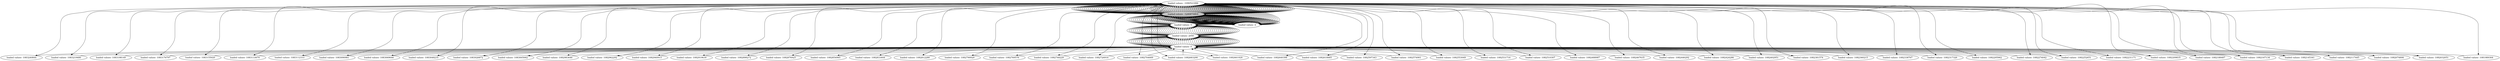 digraph {
	"loaded values- -1090521896"
	"loaded values- 1083240844"
	"loaded values- 1083240844" -> "loaded values- -1090521896" [dir=back]
	"loaded values- 0"
	"loaded values- 0" -> "loaded values- 1083240844" [dir=back]
	"loaded values- 2050"
	"loaded values- 2050" -> "loaded values- 0" [dir=back]
	"loaded values- 5"
	"loaded values- 5" -> "loaded values- 2050" [dir=back]
	"loaded values- -1246676664"
	"loaded values- -1246676664" -> "loaded values- 5" [dir=back]
	"loaded values- -1090521896"
	"loaded values- -1090521896" -> "loaded values- -1246676664" [dir=back]
	"loaded values- 4"
	"loaded values- 4" -> "loaded values- -1090521896" [dir=back]
	"loaded values- -1246676664"
	"loaded values- -1246676664" -> "loaded values- 4" [dir=back]
	"loaded values- -1090521896"
	"loaded values- -1090521896" -> "loaded values- -1246676664" [dir=back]
	"loaded values- 1083219480"
	"loaded values- 1083219480" -> "loaded values- -1090521896" [dir=back]
	"loaded values- 0"
	"loaded values- 0" -> "loaded values- 1083219480" [dir=back]
	"loaded values- 2050"
	"loaded values- 2050" -> "loaded values- 0" [dir=back]
	"loaded values- 5"
	"loaded values- 5" -> "loaded values- 2050" [dir=back]
	"loaded values- -1246676664"
	"loaded values- -1246676664" -> "loaded values- 5" [dir=back]
	"loaded values- -1090521896"
	"loaded values- -1090521896" -> "loaded values- -1246676664" [dir=back]
	"loaded values- 4"
	"loaded values- 4" -> "loaded values- -1090521896" [dir=back]
	"loaded values- -1246676664"
	"loaded values- -1246676664" -> "loaded values- 4" [dir=back]
	"loaded values- -1090521896"
	"loaded values- -1090521896" -> "loaded values- -1246676664" [dir=back]
	"loaded values- 1083198149"
	"loaded values- 1083198149" -> "loaded values- -1090521896" [dir=back]
	"loaded values- 0"
	"loaded values- 0" -> "loaded values- 1083198149" [dir=back]
	"loaded values- 2050"
	"loaded values- 2050" -> "loaded values- 0" [dir=back]
	"loaded values- 5"
	"loaded values- 5" -> "loaded values- 2050" [dir=back]
	"loaded values- -1246676664"
	"loaded values- -1246676664" -> "loaded values- 5" [dir=back]
	"loaded values- -1090521896"
	"loaded values- -1090521896" -> "loaded values- -1246676664" [dir=back]
	"loaded values- 4"
	"loaded values- 4" -> "loaded values- -1090521896" [dir=back]
	"loaded values- -1246676664"
	"loaded values- -1246676664" -> "loaded values- 4" [dir=back]
	"loaded values- -1090521896"
	"loaded values- -1090521896" -> "loaded values- -1246676664" [dir=back]
	"loaded values- 1083176797"
	"loaded values- 1083176797" -> "loaded values- -1090521896" [dir=back]
	"loaded values- 0"
	"loaded values- 0" -> "loaded values- 1083176797" [dir=back]
	"loaded values- 2050"
	"loaded values- 2050" -> "loaded values- 0" [dir=back]
	"loaded values- 5"
	"loaded values- 5" -> "loaded values- 2050" [dir=back]
	"loaded values- -1246676664"
	"loaded values- -1246676664" -> "loaded values- 5" [dir=back]
	"loaded values- -1090521896"
	"loaded values- -1090521896" -> "loaded values- -1246676664" [dir=back]
	"loaded values- 4"
	"loaded values- 4" -> "loaded values- -1090521896" [dir=back]
	"loaded values- -1246676664"
	"loaded values- -1246676664" -> "loaded values- 4" [dir=back]
	"loaded values- -1090521896"
	"loaded values- -1090521896" -> "loaded values- -1246676664" [dir=back]
	"loaded values- 1083155020"
	"loaded values- 1083155020" -> "loaded values- -1090521896" [dir=back]
	"loaded values- 0"
	"loaded values- 0" -> "loaded values- 1083155020" [dir=back]
	"loaded values- 2050"
	"loaded values- 2050" -> "loaded values- 0" [dir=back]
	"loaded values- 5"
	"loaded values- 5" -> "loaded values- 2050" [dir=back]
	"loaded values- -1246676664"
	"loaded values- -1246676664" -> "loaded values- 5" [dir=back]
	"loaded values- -1090521896"
	"loaded values- -1090521896" -> "loaded values- -1246676664" [dir=back]
	"loaded values- 4"
	"loaded values- 4" -> "loaded values- -1090521896" [dir=back]
	"loaded values- -1246676664"
	"loaded values- -1246676664" -> "loaded values- 4" [dir=back]
	"loaded values- -1090521896"
	"loaded values- -1090521896" -> "loaded values- -1246676664" [dir=back]
	"loaded values- 1083133670"
	"loaded values- 1083133670" -> "loaded values- -1090521896" [dir=back]
	"loaded values- 0"
	"loaded values- 0" -> "loaded values- 1083133670" [dir=back]
	"loaded values- 2050"
	"loaded values- 2050" -> "loaded values- 0" [dir=back]
	"loaded values- 5"
	"loaded values- 5" -> "loaded values- 2050" [dir=back]
	"loaded values- -1246676664"
	"loaded values- -1246676664" -> "loaded values- 5" [dir=back]
	"loaded values- -1090521896"
	"loaded values- -1090521896" -> "loaded values- -1246676664" [dir=back]
	"loaded values- 4"
	"loaded values- 4" -> "loaded values- -1090521896" [dir=back]
	"loaded values- -1246676664"
	"loaded values- -1246676664" -> "loaded values- 4" [dir=back]
	"loaded values- -1090521896"
	"loaded values- -1090521896" -> "loaded values- -1246676664" [dir=back]
	"loaded values- 1083112333"
	"loaded values- 1083112333" -> "loaded values- -1090521896" [dir=back]
	"loaded values- 0"
	"loaded values- 0" -> "loaded values- 1083112333" [dir=back]
	"loaded values- 2050"
	"loaded values- 2050" -> "loaded values- 0" [dir=back]
	"loaded values- 5"
	"loaded values- 5" -> "loaded values- 2050" [dir=back]
	"loaded values- -1246676664"
	"loaded values- -1246676664" -> "loaded values- 5" [dir=back]
	"loaded values- -1090521896"
	"loaded values- -1090521896" -> "loaded values- -1246676664" [dir=back]
	"loaded values- 4"
	"loaded values- 4" -> "loaded values- -1090521896" [dir=back]
	"loaded values- -1246676664"
	"loaded values- -1246676664" -> "loaded values- 4" [dir=back]
	"loaded values- -1090521896"
	"loaded values- -1090521896" -> "loaded values- -1246676664" [dir=back]
	"loaded values- 1083090981"
	"loaded values- 1083090981" -> "loaded values- -1090521896" [dir=back]
	"loaded values- 0"
	"loaded values- 0" -> "loaded values- 1083090981" [dir=back]
	"loaded values- 2050"
	"loaded values- 2050" -> "loaded values- 0" [dir=back]
	"loaded values- 5"
	"loaded values- 5" -> "loaded values- 2050" [dir=back]
	"loaded values- -1246676664"
	"loaded values- -1246676664" -> "loaded values- 5" [dir=back]
	"loaded values- -1090521896"
	"loaded values- -1090521896" -> "loaded values- -1246676664" [dir=back]
	"loaded values- 4"
	"loaded values- 4" -> "loaded values- -1090521896" [dir=back]
	"loaded values- -1246676664"
	"loaded values- -1246676664" -> "loaded values- 4" [dir=back]
	"loaded values- -1090521896"
	"loaded values- -1090521896" -> "loaded values- -1246676664" [dir=back]
	"loaded values- 1083069646"
	"loaded values- 1083069646" -> "loaded values- -1090521896" [dir=back]
	"loaded values- 0"
	"loaded values- 0" -> "loaded values- 1083069646" [dir=back]
	"loaded values- 2050"
	"loaded values- 2050" -> "loaded values- 0" [dir=back]
	"loaded values- 5"
	"loaded values- 5" -> "loaded values- 2050" [dir=back]
	"loaded values- -1246676664"
	"loaded values- -1246676664" -> "loaded values- 5" [dir=back]
	"loaded values- -1090521896"
	"loaded values- -1090521896" -> "loaded values- -1246676664" [dir=back]
	"loaded values- 4"
	"loaded values- 4" -> "loaded values- -1090521896" [dir=back]
	"loaded values- -1246676664"
	"loaded values- -1246676664" -> "loaded values- 4" [dir=back]
	"loaded values- -1090521896"
	"loaded values- -1090521896" -> "loaded values- -1246676664" [dir=back]
	"loaded values- 1083048235"
	"loaded values- 1083048235" -> "loaded values- -1090521896" [dir=back]
	"loaded values- 0"
	"loaded values- 0" -> "loaded values- 1083048235" [dir=back]
	"loaded values- 2050"
	"loaded values- 2050" -> "loaded values- 0" [dir=back]
	"loaded values- 5"
	"loaded values- 5" -> "loaded values- 2050" [dir=back]
	"loaded values- -1246676664"
	"loaded values- -1246676664" -> "loaded values- 5" [dir=back]
	"loaded values- -1090521896"
	"loaded values- -1090521896" -> "loaded values- -1246676664" [dir=back]
	"loaded values- 4"
	"loaded values- 4" -> "loaded values- -1090521896" [dir=back]
	"loaded values- -1246676664"
	"loaded values- -1246676664" -> "loaded values- 4" [dir=back]
	"loaded values- -1090521896"
	"loaded values- -1090521896" -> "loaded values- -1246676664" [dir=back]
	"loaded values- 1083026872"
	"loaded values- 1083026872" -> "loaded values- -1090521896" [dir=back]
	"loaded values- 0"
	"loaded values- 0" -> "loaded values- 1083026872" [dir=back]
	"loaded values- 2050"
	"loaded values- 2050" -> "loaded values- 0" [dir=back]
	"loaded values- 5"
	"loaded values- 5" -> "loaded values- 2050" [dir=back]
	"loaded values- -1246676664"
	"loaded values- -1246676664" -> "loaded values- 5" [dir=back]
	"loaded values- -1090521896"
	"loaded values- -1090521896" -> "loaded values- -1246676664" [dir=back]
	"loaded values- 4"
	"loaded values- 4" -> "loaded values- -1090521896" [dir=back]
	"loaded values- -1246676664"
	"loaded values- -1246676664" -> "loaded values- 4" [dir=back]
	"loaded values- -1090521896"
	"loaded values- -1090521896" -> "loaded values- -1246676664" [dir=back]
	"loaded values- 1083005062"
	"loaded values- 1083005062" -> "loaded values- -1090521896" [dir=back]
	"loaded values- 0"
	"loaded values- 0" -> "loaded values- 1083005062" [dir=back]
	"loaded values- 2050"
	"loaded values- 2050" -> "loaded values- 0" [dir=back]
	"loaded values- 5"
	"loaded values- 5" -> "loaded values- 2050" [dir=back]
	"loaded values- -1246676664"
	"loaded values- -1246676664" -> "loaded values- 5" [dir=back]
	"loaded values- -1090521896"
	"loaded values- -1090521896" -> "loaded values- -1246676664" [dir=back]
	"loaded values- 4"
	"loaded values- 4" -> "loaded values- -1090521896" [dir=back]
	"loaded values- -1246676664"
	"loaded values- -1246676664" -> "loaded values- 4" [dir=back]
	"loaded values- -1090521896"
	"loaded values- -1090521896" -> "loaded values- -1246676664" [dir=back]
	"loaded values- 1082983646"
	"loaded values- 1082983646" -> "loaded values- -1090521896" [dir=back]
	"loaded values- 0"
	"loaded values- 0" -> "loaded values- 1082983646" [dir=back]
	"loaded values- 2050"
	"loaded values- 2050" -> "loaded values- 0" [dir=back]
	"loaded values- 5"
	"loaded values- 5" -> "loaded values- 2050" [dir=back]
	"loaded values- -1246676664"
	"loaded values- -1246676664" -> "loaded values- 5" [dir=back]
	"loaded values- -1090521896"
	"loaded values- -1090521896" -> "loaded values- -1246676664" [dir=back]
	"loaded values- 4"
	"loaded values- 4" -> "loaded values- -1090521896" [dir=back]
	"loaded values- -1246676664"
	"loaded values- -1246676664" -> "loaded values- 4" [dir=back]
	"loaded values- -1090521896"
	"loaded values- -1090521896" -> "loaded values- -1246676664" [dir=back]
	"loaded values- 1082962292"
	"loaded values- 1082962292" -> "loaded values- -1090521896" [dir=back]
	"loaded values- 0"
	"loaded values- 0" -> "loaded values- 1082962292" [dir=back]
	"loaded values- 2050"
	"loaded values- 2050" -> "loaded values- 0" [dir=back]
	"loaded values- 5"
	"loaded values- 5" -> "loaded values- 2050" [dir=back]
	"loaded values- -1246676664"
	"loaded values- -1246676664" -> "loaded values- 5" [dir=back]
	"loaded values- -1090521896"
	"loaded values- -1090521896" -> "loaded values- -1246676664" [dir=back]
	"loaded values- 4"
	"loaded values- 4" -> "loaded values- -1090521896" [dir=back]
	"loaded values- -1246676664"
	"loaded values- -1246676664" -> "loaded values- 4" [dir=back]
	"loaded values- -1090521896"
	"loaded values- -1090521896" -> "loaded values- -1246676664" [dir=back]
	"loaded values- 1082940915"
	"loaded values- 1082940915" -> "loaded values- -1090521896" [dir=back]
	"loaded values- 0"
	"loaded values- 0" -> "loaded values- 1082940915" [dir=back]
	"loaded values- 2050"
	"loaded values- 2050" -> "loaded values- 0" [dir=back]
	"loaded values- 5"
	"loaded values- 5" -> "loaded values- 2050" [dir=back]
	"loaded values- -1246676664"
	"loaded values- -1246676664" -> "loaded values- 5" [dir=back]
	"loaded values- -1090521896"
	"loaded values- -1090521896" -> "loaded values- -1246676664" [dir=back]
	"loaded values- 4"
	"loaded values- 4" -> "loaded values- -1090521896" [dir=back]
	"loaded values- -1246676664"
	"loaded values- -1246676664" -> "loaded values- 4" [dir=back]
	"loaded values- -1090521896"
	"loaded values- -1090521896" -> "loaded values- -1246676664" [dir=back]
	"loaded values- 1082919639"
	"loaded values- 1082919639" -> "loaded values- -1090521896" [dir=back]
	"loaded values- 0"
	"loaded values- 0" -> "loaded values- 1082919639" [dir=back]
	"loaded values- 2050"
	"loaded values- 2050" -> "loaded values- 0" [dir=back]
	"loaded values- 5"
	"loaded values- 5" -> "loaded values- 2050" [dir=back]
	"loaded values- -1246676664"
	"loaded values- -1246676664" -> "loaded values- 5" [dir=back]
	"loaded values- -1090521896"
	"loaded values- -1090521896" -> "loaded values- -1246676664" [dir=back]
	"loaded values- 4"
	"loaded values- 4" -> "loaded values- -1090521896" [dir=back]
	"loaded values- -1246676664"
	"loaded values- -1246676664" -> "loaded values- 4" [dir=back]
	"loaded values- -1090521896"
	"loaded values- -1090521896" -> "loaded values- -1246676664" [dir=back]
	"loaded values- 1082898272"
	"loaded values- 1082898272" -> "loaded values- -1090521896" [dir=back]
	"loaded values- 0"
	"loaded values- 0" -> "loaded values- 1082898272" [dir=back]
	"loaded values- 2050"
	"loaded values- 2050" -> "loaded values- 0" [dir=back]
	"loaded values- 5"
	"loaded values- 5" -> "loaded values- 2050" [dir=back]
	"loaded values- -1246676664"
	"loaded values- -1246676664" -> "loaded values- 5" [dir=back]
	"loaded values- -1090521896"
	"loaded values- -1090521896" -> "loaded values- -1246676664" [dir=back]
	"loaded values- 4"
	"loaded values- 4" -> "loaded values- -1090521896" [dir=back]
	"loaded values- -1246676664"
	"loaded values- -1246676664" -> "loaded values- 4" [dir=back]
	"loaded values- -1090521896"
	"loaded values- -1090521896" -> "loaded values- -1246676664" [dir=back]
	"loaded values- 1082876925"
	"loaded values- 1082876925" -> "loaded values- -1090521896" [dir=back]
	"loaded values- 0"
	"loaded values- 0" -> "loaded values- 1082876925" [dir=back]
	"loaded values- 2050"
	"loaded values- 2050" -> "loaded values- 0" [dir=back]
	"loaded values- 5"
	"loaded values- 5" -> "loaded values- 2050" [dir=back]
	"loaded values- -1246676664"
	"loaded values- -1246676664" -> "loaded values- 5" [dir=back]
	"loaded values- -1090521896"
	"loaded values- -1090521896" -> "loaded values- -1246676664" [dir=back]
	"loaded values- 4"
	"loaded values- 4" -> "loaded values- -1090521896" [dir=back]
	"loaded values- -1246676664"
	"loaded values- -1246676664" -> "loaded values- 4" [dir=back]
	"loaded values- -1090521896"
	"loaded values- -1090521896" -> "loaded values- -1246676664" [dir=back]
	"loaded values- 1082854985"
	"loaded values- 1082854985" -> "loaded values- -1090521896" [dir=back]
	"loaded values- 0"
	"loaded values- 0" -> "loaded values- 1082854985" [dir=back]
	"loaded values- 2050"
	"loaded values- 2050" -> "loaded values- 0" [dir=back]
	"loaded values- 5"
	"loaded values- 5" -> "loaded values- 2050" [dir=back]
	"loaded values- -1246676664"
	"loaded values- -1246676664" -> "loaded values- 5" [dir=back]
	"loaded values- -1090521896"
	"loaded values- -1090521896" -> "loaded values- -1246676664" [dir=back]
	"loaded values- 4"
	"loaded values- 4" -> "loaded values- -1090521896" [dir=back]
	"loaded values- -1246676664"
	"loaded values- -1246676664" -> "loaded values- 4" [dir=back]
	"loaded values- -1090521896"
	"loaded values- -1090521896" -> "loaded values- -1246676664" [dir=back]
	"loaded values- 1082833644"
	"loaded values- 1082833644" -> "loaded values- -1090521896" [dir=back]
	"loaded values- 0"
	"loaded values- 0" -> "loaded values- 1082833644" [dir=back]
	"loaded values- 2050"
	"loaded values- 2050" -> "loaded values- 0" [dir=back]
	"loaded values- 5"
	"loaded values- 5" -> "loaded values- 2050" [dir=back]
	"loaded values- -1246676664"
	"loaded values- -1246676664" -> "loaded values- 5" [dir=back]
	"loaded values- -1090521896"
	"loaded values- -1090521896" -> "loaded values- -1246676664" [dir=back]
	"loaded values- 4"
	"loaded values- 4" -> "loaded values- -1090521896" [dir=back]
	"loaded values- -1246676664"
	"loaded values- -1246676664" -> "loaded values- 4" [dir=back]
	"loaded values- -1090521896"
	"loaded values- -1090521896" -> "loaded values- -1246676664" [dir=back]
	"loaded values- 1082812280"
	"loaded values- 1082812280" -> "loaded values- -1090521896" [dir=back]
	"loaded values- 0"
	"loaded values- 0" -> "loaded values- 1082812280" [dir=back]
	"loaded values- 2050"
	"loaded values- 2050" -> "loaded values- 0" [dir=back]
	"loaded values- 5"
	"loaded values- 5" -> "loaded values- 2050" [dir=back]
	"loaded values- -1246676664"
	"loaded values- -1246676664" -> "loaded values- 5" [dir=back]
	"loaded values- -1090521896"
	"loaded values- -1090521896" -> "loaded values- -1246676664" [dir=back]
	"loaded values- 4"
	"loaded values- 4" -> "loaded values- -1090521896" [dir=back]
	"loaded values- -1246676664"
	"loaded values- -1246676664" -> "loaded values- 4" [dir=back]
	"loaded values- -1090521896"
	"loaded values- -1090521896" -> "loaded values- -1246676664" [dir=back]
	"loaded values- 1082790929"
	"loaded values- 1082790929" -> "loaded values- -1090521896" [dir=back]
	"loaded values- 0"
	"loaded values- 0" -> "loaded values- 1082790929" [dir=back]
	"loaded values- 2050"
	"loaded values- 2050" -> "loaded values- 0" [dir=back]
	"loaded values- 5"
	"loaded values- 5" -> "loaded values- 2050" [dir=back]
	"loaded values- -1246676664"
	"loaded values- -1246676664" -> "loaded values- 5" [dir=back]
	"loaded values- -1090521896"
	"loaded values- -1090521896" -> "loaded values- -1246676664" [dir=back]
	"loaded values- 4"
	"loaded values- 4" -> "loaded values- -1090521896" [dir=back]
	"loaded values- -1246676664"
	"loaded values- -1246676664" -> "loaded values- 4" [dir=back]
	"loaded values- -1090521896"
	"loaded values- -1090521896" -> "loaded values- -1246676664" [dir=back]
	"loaded values- 1082769576"
	"loaded values- 1082769576" -> "loaded values- -1090521896" [dir=back]
	"loaded values- 0"
	"loaded values- 0" -> "loaded values- 1082769576" [dir=back]
	"loaded values- 2050"
	"loaded values- 2050" -> "loaded values- 0" [dir=back]
	"loaded values- 5"
	"loaded values- 5" -> "loaded values- 2050" [dir=back]
	"loaded values- -1246676664"
	"loaded values- -1246676664" -> "loaded values- 5" [dir=back]
	"loaded values- -1090521896"
	"loaded values- -1090521896" -> "loaded values- -1246676664" [dir=back]
	"loaded values- 4"
	"loaded values- 4" -> "loaded values- -1090521896" [dir=back]
	"loaded values- -1246676664"
	"loaded values- -1246676664" -> "loaded values- 4" [dir=back]
	"loaded values- -1090521896"
	"loaded values- -1090521896" -> "loaded values- -1246676664" [dir=back]
	"loaded values- 1082748229"
	"loaded values- 1082748229" -> "loaded values- -1090521896" [dir=back]
	"loaded values- 0"
	"loaded values- 0" -> "loaded values- 1082748229" [dir=back]
	"loaded values- 2050"
	"loaded values- 2050" -> "loaded values- 0" [dir=back]
	"loaded values- 5"
	"loaded values- 5" -> "loaded values- 2050" [dir=back]
	"loaded values- -1246676664"
	"loaded values- -1246676664" -> "loaded values- 5" [dir=back]
	"loaded values- -1090521896"
	"loaded values- -1090521896" -> "loaded values- -1246676664" [dir=back]
	"loaded values- 4"
	"loaded values- 4" -> "loaded values- -1090521896" [dir=back]
	"loaded values- -1246676664"
	"loaded values- -1246676664" -> "loaded values- 4" [dir=back]
	"loaded values- -1090521896"
	"loaded values- -1090521896" -> "loaded values- -1246676664" [dir=back]
	"loaded values- 1082726916"
	"loaded values- 1082726916" -> "loaded values- -1090521896" [dir=back]
	"loaded values- 0"
	"loaded values- 0" -> "loaded values- 1082726916" [dir=back]
	"loaded values- 2050"
	"loaded values- 2050" -> "loaded values- 0" [dir=back]
	"loaded values- 5"
	"loaded values- 5" -> "loaded values- 2050" [dir=back]
	"loaded values- -1246676664"
	"loaded values- -1246676664" -> "loaded values- 5" [dir=back]
	"loaded values- -1090521896"
	"loaded values- -1090521896" -> "loaded values- -1246676664" [dir=back]
	"loaded values- 4"
	"loaded values- 4" -> "loaded values- -1090521896" [dir=back]
	"loaded values- -1246676664"
	"loaded values- -1246676664" -> "loaded values- 4" [dir=back]
	"loaded values- -1090521896"
	"loaded values- -1090521896" -> "loaded values- -1246676664" [dir=back]
	"loaded values- 1082704669"
	"loaded values- 1082704669" -> "loaded values- -1090521896" [dir=back]
	"loaded values- 0"
	"loaded values- 0" -> "loaded values- 1082704669" [dir=back]
	"loaded values- 2050"
	"loaded values- 2050" -> "loaded values- 0" [dir=back]
	"loaded values- 5"
	"loaded values- 5" -> "loaded values- 2050" [dir=back]
	"loaded values- -1246676664"
	"loaded values- -1246676664" -> "loaded values- 5" [dir=back]
	"loaded values- -1090521896"
	"loaded values- -1090521896" -> "loaded values- -1246676664" [dir=back]
	"loaded values- 4"
	"loaded values- 4" -> "loaded values- -1090521896" [dir=back]
	"loaded values- -1246676664"
	"loaded values- -1246676664" -> "loaded values- 4" [dir=back]
	"loaded values- -1090521896"
	"loaded values- -1090521896" -> "loaded values- -1246676664" [dir=back]
	"loaded values- 1082683290"
	"loaded values- 1082683290" -> "loaded values- -1090521896" [dir=back]
	"loaded values- 0"
	"loaded values- 0" -> "loaded values- 1082683290" [dir=back]
	"loaded values- 2050"
	"loaded values- 2050" -> "loaded values- 0" [dir=back]
	"loaded values- 5"
	"loaded values- 5" -> "loaded values- 2050" [dir=back]
	"loaded values- -1246676664"
	"loaded values- -1246676664" -> "loaded values- 5" [dir=back]
	"loaded values- -1090521896"
	"loaded values- -1090521896" -> "loaded values- -1246676664" [dir=back]
	"loaded values- 4"
	"loaded values- 4" -> "loaded values- -1090521896" [dir=back]
	"loaded values- -1246676664"
	"loaded values- -1246676664" -> "loaded values- 4" [dir=back]
	"loaded values- -1090521896"
	"loaded values- -1090521896" -> "loaded values- -1246676664" [dir=back]
	"loaded values- 1082661928"
	"loaded values- 1082661928" -> "loaded values- -1090521896" [dir=back]
	"loaded values- 0"
	"loaded values- 0" -> "loaded values- 1082661928" [dir=back]
	"loaded values- 2050"
	"loaded values- 2050" -> "loaded values- 0" [dir=back]
	"loaded values- 5"
	"loaded values- 5" -> "loaded values- 2050" [dir=back]
	"loaded values- -1246676664"
	"loaded values- -1246676664" -> "loaded values- 5" [dir=back]
	"loaded values- -1090521896"
	"loaded values- -1090521896" -> "loaded values- -1246676664" [dir=back]
	"loaded values- 4"
	"loaded values- 4" -> "loaded values- -1090521896" [dir=back]
	"loaded values- -1246676664"
	"loaded values- -1246676664" -> "loaded values- 4" [dir=back]
	"loaded values- -1090521896"
	"loaded values- -1090521896" -> "loaded values- -1246676664" [dir=back]
	"loaded values- 1082640398"
	"loaded values- 1082640398" -> "loaded values- -1090521896" [dir=back]
	"loaded values- 0"
	"loaded values- 0" -> "loaded values- 1082640398" [dir=back]
	"loaded values- 2050"
	"loaded values- 2050" -> "loaded values- 0" [dir=back]
	"loaded values- 5"
	"loaded values- 5" -> "loaded values- 2050" [dir=back]
	"loaded values- -1246676664"
	"loaded values- -1246676664" -> "loaded values- 5" [dir=back]
	"loaded values- -1090521896"
	"loaded values- -1090521896" -> "loaded values- -1246676664" [dir=back]
	"loaded values- 4"
	"loaded values- 4" -> "loaded values- -1090521896" [dir=back]
	"loaded values- -1246676664"
	"loaded values- -1246676664" -> "loaded values- 4" [dir=back]
	"loaded values- -1090521896"
	"loaded values- -1090521896" -> "loaded values- -1246676664" [dir=back]
	"loaded values- 1082618885"
	"loaded values- 1082618885" -> "loaded values- -1090521896" [dir=back]
	"loaded values- 0"
	"loaded values- 0" -> "loaded values- 1082618885" [dir=back]
	"loaded values- 2050"
	"loaded values- 2050" -> "loaded values- 0" [dir=back]
	"loaded values- 5"
	"loaded values- 5" -> "loaded values- 2050" [dir=back]
	"loaded values- -1246676664"
	"loaded values- -1246676664" -> "loaded values- 5" [dir=back]
	"loaded values- -1090521896"
	"loaded values- -1090521896" -> "loaded values- -1246676664" [dir=back]
	"loaded values- 4"
	"loaded values- 4" -> "loaded values- -1090521896" [dir=back]
	"loaded values- -1246676664"
	"loaded values- -1246676664" -> "loaded values- 4" [dir=back]
	"loaded values- -1090521896"
	"loaded values- -1090521896" -> "loaded values- -1246676664" [dir=back]
	"loaded values- 1082597343"
	"loaded values- 1082597343" -> "loaded values- -1090521896" [dir=back]
	"loaded values- 0"
	"loaded values- 0" -> "loaded values- 1082597343" [dir=back]
	"loaded values- 2050"
	"loaded values- 2050" -> "loaded values- 0" [dir=back]
	"loaded values- 5"
	"loaded values- 5" -> "loaded values- 2050" [dir=back]
	"loaded values- -1246676664"
	"loaded values- -1246676664" -> "loaded values- 5" [dir=back]
	"loaded values- -1090521896"
	"loaded values- -1090521896" -> "loaded values- -1246676664" [dir=back]
	"loaded values- 4"
	"loaded values- 4" -> "loaded values- -1090521896" [dir=back]
	"loaded values- -1246676664"
	"loaded values- -1246676664" -> "loaded values- 4" [dir=back]
	"loaded values- -1090521896"
	"loaded values- -1090521896" -> "loaded values- -1246676664" [dir=back]
	"loaded values- 1082574901"
	"loaded values- 1082574901" -> "loaded values- -1090521896" [dir=back]
	"loaded values- 0"
	"loaded values- 0" -> "loaded values- 1082574901" [dir=back]
	"loaded values- 2050"
	"loaded values- 2050" -> "loaded values- 0" [dir=back]
	"loaded values- 5"
	"loaded values- 5" -> "loaded values- 2050" [dir=back]
	"loaded values- -1246676664"
	"loaded values- -1246676664" -> "loaded values- 5" [dir=back]
	"loaded values- -1090521896"
	"loaded values- -1090521896" -> "loaded values- -1246676664" [dir=back]
	"loaded values- 4"
	"loaded values- 4" -> "loaded values- -1090521896" [dir=back]
	"loaded values- -1246676664"
	"loaded values- -1246676664" -> "loaded values- 4" [dir=back]
	"loaded values- -1090521896"
	"loaded values- -1090521896" -> "loaded values- -1246676664" [dir=back]
	"loaded values- 1082553049"
	"loaded values- 1082553049" -> "loaded values- -1090521896" [dir=back]
	"loaded values- 0"
	"loaded values- 0" -> "loaded values- 1082553049" [dir=back]
	"loaded values- 2050"
	"loaded values- 2050" -> "loaded values- 0" [dir=back]
	"loaded values- 5"
	"loaded values- 5" -> "loaded values- 2050" [dir=back]
	"loaded values- -1246676664"
	"loaded values- -1246676664" -> "loaded values- 5" [dir=back]
	"loaded values- -1090521896"
	"loaded values- -1090521896" -> "loaded values- -1246676664" [dir=back]
	"loaded values- 4"
	"loaded values- 4" -> "loaded values- -1090521896" [dir=back]
	"loaded values- -1246676664"
	"loaded values- -1246676664" -> "loaded values- 4" [dir=back]
	"loaded values- -1090521896"
	"loaded values- -1090521896" -> "loaded values- -1246676664" [dir=back]
	"loaded values- 1082531716"
	"loaded values- 1082531716" -> "loaded values- -1090521896" [dir=back]
	"loaded values- 0"
	"loaded values- 0" -> "loaded values- 1082531716" [dir=back]
	"loaded values- 2050"
	"loaded values- 2050" -> "loaded values- 0" [dir=back]
	"loaded values- 5"
	"loaded values- 5" -> "loaded values- 2050" [dir=back]
	"loaded values- -1246676664"
	"loaded values- -1246676664" -> "loaded values- 5" [dir=back]
	"loaded values- -1090521896"
	"loaded values- -1090521896" -> "loaded values- -1246676664" [dir=back]
	"loaded values- 4"
	"loaded values- 4" -> "loaded values- -1090521896" [dir=back]
	"loaded values- -1246676664"
	"loaded values- -1246676664" -> "loaded values- 4" [dir=back]
	"loaded values- -1090521896"
	"loaded values- -1090521896" -> "loaded values- -1246676664" [dir=back]
	"loaded values- 1082510307"
	"loaded values- 1082510307" -> "loaded values- -1090521896" [dir=back]
	"loaded values- 0"
	"loaded values- 0" -> "loaded values- 1082510307" [dir=back]
	"loaded values- 2050"
	"loaded values- 2050" -> "loaded values- 0" [dir=back]
	"loaded values- 5"
	"loaded values- 5" -> "loaded values- 2050" [dir=back]
	"loaded values- -1246676664"
	"loaded values- -1246676664" -> "loaded values- 5" [dir=back]
	"loaded values- -1090521896"
	"loaded values- -1090521896" -> "loaded values- -1246676664" [dir=back]
	"loaded values- 4"
	"loaded values- 4" -> "loaded values- -1090521896" [dir=back]
	"loaded values- -1246676664"
	"loaded values- -1246676664" -> "loaded values- 4" [dir=back]
	"loaded values- -1090521896"
	"loaded values- -1090521896" -> "loaded values- -1246676664" [dir=back]
	"loaded values- 1082488987"
	"loaded values- 1082488987" -> "loaded values- -1090521896" [dir=back]
	"loaded values- 0"
	"loaded values- 0" -> "loaded values- 1082488987" [dir=back]
	"loaded values- 2050"
	"loaded values- 2050" -> "loaded values- 0" [dir=back]
	"loaded values- 5"
	"loaded values- 5" -> "loaded values- 2050" [dir=back]
	"loaded values- -1246676664"
	"loaded values- -1246676664" -> "loaded values- 5" [dir=back]
	"loaded values- -1090521896"
	"loaded values- -1090521896" -> "loaded values- -1246676664" [dir=back]
	"loaded values- 4"
	"loaded values- 4" -> "loaded values- -1090521896" [dir=back]
	"loaded values- -1246676664"
	"loaded values- -1246676664" -> "loaded values- 4" [dir=back]
	"loaded values- -1090521896"
	"loaded values- -1090521896" -> "loaded values- -1246676664" [dir=back]
	"loaded values- 1082467635"
	"loaded values- 1082467635" -> "loaded values- -1090521896" [dir=back]
	"loaded values- 0"
	"loaded values- 0" -> "loaded values- 1082467635" [dir=back]
	"loaded values- 2050"
	"loaded values- 2050" -> "loaded values- 0" [dir=back]
	"loaded values- 5"
	"loaded values- 5" -> "loaded values- 2050" [dir=back]
	"loaded values- -1246676664"
	"loaded values- -1246676664" -> "loaded values- 5" [dir=back]
	"loaded values- -1090521896"
	"loaded values- -1090521896" -> "loaded values- -1246676664" [dir=back]
	"loaded values- 4"
	"loaded values- 4" -> "loaded values- -1090521896" [dir=back]
	"loaded values- -1246676664"
	"loaded values- -1246676664" -> "loaded values- 4" [dir=back]
	"loaded values- -1090521896"
	"loaded values- -1090521896" -> "loaded values- -1246676664" [dir=back]
	"loaded values- 1082446292"
	"loaded values- 1082446292" -> "loaded values- -1090521896" [dir=back]
	"loaded values- 0"
	"loaded values- 0" -> "loaded values- 1082446292" [dir=back]
	"loaded values- 2050"
	"loaded values- 2050" -> "loaded values- 0" [dir=back]
	"loaded values- 5"
	"loaded values- 5" -> "loaded values- 2050" [dir=back]
	"loaded values- -1246676664"
	"loaded values- -1246676664" -> "loaded values- 5" [dir=back]
	"loaded values- -1090521896"
	"loaded values- -1090521896" -> "loaded values- -1246676664" [dir=back]
	"loaded values- 4"
	"loaded values- 4" -> "loaded values- -1090521896" [dir=back]
	"loaded values- -1246676664"
	"loaded values- -1246676664" -> "loaded values- 4" [dir=back]
	"loaded values- -1090521896"
	"loaded values- -1090521896" -> "loaded values- -1246676664" [dir=back]
	"loaded values- 1082424286"
	"loaded values- 1082424286" -> "loaded values- -1090521896" [dir=back]
	"loaded values- 0"
	"loaded values- 0" -> "loaded values- 1082424286" [dir=back]
	"loaded values- 2050"
	"loaded values- 2050" -> "loaded values- 0" [dir=back]
	"loaded values- 5"
	"loaded values- 5" -> "loaded values- 2050" [dir=back]
	"loaded values- -1246676664"
	"loaded values- -1246676664" -> "loaded values- 5" [dir=back]
	"loaded values- -1090521896"
	"loaded values- -1090521896" -> "loaded values- -1246676664" [dir=back]
	"loaded values- 4"
	"loaded values- 4" -> "loaded values- -1090521896" [dir=back]
	"loaded values- -1246676664"
	"loaded values- -1246676664" -> "loaded values- 4" [dir=back]
	"loaded values- -1090521896"
	"loaded values- -1090521896" -> "loaded values- -1246676664" [dir=back]
	"loaded values- 1082402951"
	"loaded values- 1082402951" -> "loaded values- -1090521896" [dir=back]
	"loaded values- 0"
	"loaded values- 0" -> "loaded values- 1082402951" [dir=back]
	"loaded values- 2050"
	"loaded values- 2050" -> "loaded values- 0" [dir=back]
	"loaded values- 5"
	"loaded values- 5" -> "loaded values- 2050" [dir=back]
	"loaded values- -1246676664"
	"loaded values- -1246676664" -> "loaded values- 5" [dir=back]
	"loaded values- -1090521896"
	"loaded values- -1090521896" -> "loaded values- -1246676664" [dir=back]
	"loaded values- 4"
	"loaded values- 4" -> "loaded values- -1090521896" [dir=back]
	"loaded values- -1246676664"
	"loaded values- -1246676664" -> "loaded values- 4" [dir=back]
	"loaded values- -1090521896"
	"loaded values- -1090521896" -> "loaded values- -1246676664" [dir=back]
	"loaded values- 1082381574"
	"loaded values- 1082381574" -> "loaded values- -1090521896" [dir=back]
	"loaded values- 0"
	"loaded values- 0" -> "loaded values- 1082381574" [dir=back]
	"loaded values- 2050"
	"loaded values- 2050" -> "loaded values- 0" [dir=back]
	"loaded values- 5"
	"loaded values- 5" -> "loaded values- 2050" [dir=back]
	"loaded values- -1246676664"
	"loaded values- -1246676664" -> "loaded values- 5" [dir=back]
	"loaded values- -1090521896"
	"loaded values- -1090521896" -> "loaded values- -1246676664" [dir=back]
	"loaded values- 4"
	"loaded values- 4" -> "loaded values- -1090521896" [dir=back]
	"loaded values- -1246676664"
	"loaded values- -1246676664" -> "loaded values- 4" [dir=back]
	"loaded values- -1090521896"
	"loaded values- -1090521896" -> "loaded values- -1246676664" [dir=back]
	"loaded values- 1082360215"
	"loaded values- 1082360215" -> "loaded values- -1090521896" [dir=back]
	"loaded values- 0"
	"loaded values- 0" -> "loaded values- 1082360215" [dir=back]
	"loaded values- 2050"
	"loaded values- 2050" -> "loaded values- 0" [dir=back]
	"loaded values- 5"
	"loaded values- 5" -> "loaded values- 2050" [dir=back]
	"loaded values- -1246676664"
	"loaded values- -1246676664" -> "loaded values- 5" [dir=back]
	"loaded values- -1090521896"
	"loaded values- -1090521896" -> "loaded values- -1246676664" [dir=back]
	"loaded values- 4"
	"loaded values- 4" -> "loaded values- -1090521896" [dir=back]
	"loaded values- -1246676664"
	"loaded values- -1246676664" -> "loaded values- 4" [dir=back]
	"loaded values- -1090521896"
	"loaded values- -1090521896" -> "loaded values- -1246676664" [dir=back]
	"loaded values- 1082338767"
	"loaded values- 1082338767" -> "loaded values- -1090521896" [dir=back]
	"loaded values- 0"
	"loaded values- 0" -> "loaded values- 1082338767" [dir=back]
	"loaded values- 2050"
	"loaded values- 2050" -> "loaded values- 0" [dir=back]
	"loaded values- 5"
	"loaded values- 5" -> "loaded values- 2050" [dir=back]
	"loaded values- -1246676664"
	"loaded values- -1246676664" -> "loaded values- 5" [dir=back]
	"loaded values- -1090521896"
	"loaded values- -1090521896" -> "loaded values- -1246676664" [dir=back]
	"loaded values- 4"
	"loaded values- 4" -> "loaded values- -1090521896" [dir=back]
	"loaded values- -1246676664"
	"loaded values- -1246676664" -> "loaded values- 4" [dir=back]
	"loaded values- -1090521896"
	"loaded values- -1090521896" -> "loaded values- -1246676664" [dir=back]
	"loaded values- 1082317326"
	"loaded values- 1082317326" -> "loaded values- -1090521896" [dir=back]
	"loaded values- 0"
	"loaded values- 0" -> "loaded values- 1082317326" [dir=back]
	"loaded values- 2050"
	"loaded values- 2050" -> "loaded values- 0" [dir=back]
	"loaded values- 5"
	"loaded values- 5" -> "loaded values- 2050" [dir=back]
	"loaded values- -1246676664"
	"loaded values- -1246676664" -> "loaded values- 5" [dir=back]
	"loaded values- -1090521896"
	"loaded values- -1090521896" -> "loaded values- -1246676664" [dir=back]
	"loaded values- 4"
	"loaded values- 4" -> "loaded values- -1090521896" [dir=back]
	"loaded values- -1246676664"
	"loaded values- -1246676664" -> "loaded values- 4" [dir=back]
	"loaded values- -1090521896"
	"loaded values- -1090521896" -> "loaded values- -1246676664" [dir=back]
	"loaded values- 1082295962"
	"loaded values- 1082295962" -> "loaded values- -1090521896" [dir=back]
	"loaded values- 0"
	"loaded values- 0" -> "loaded values- 1082295962" [dir=back]
	"loaded values- 2050"
	"loaded values- 2050" -> "loaded values- 0" [dir=back]
	"loaded values- 5"
	"loaded values- 5" -> "loaded values- 2050" [dir=back]
	"loaded values- -1246676664"
	"loaded values- -1246676664" -> "loaded values- 5" [dir=back]
	"loaded values- -1090521896"
	"loaded values- -1090521896" -> "loaded values- -1246676664" [dir=back]
	"loaded values- 4"
	"loaded values- 4" -> "loaded values- -1090521896" [dir=back]
	"loaded values- -1246676664"
	"loaded values- -1246676664" -> "loaded values- 4" [dir=back]
	"loaded values- -1090521896"
	"loaded values- -1090521896" -> "loaded values- -1246676664" [dir=back]
	"loaded values- 1082274042"
	"loaded values- 1082274042" -> "loaded values- -1090521896" [dir=back]
	"loaded values- 0"
	"loaded values- 0" -> "loaded values- 1082274042" [dir=back]
	"loaded values- 2050"
	"loaded values- 2050" -> "loaded values- 0" [dir=back]
	"loaded values- 5"
	"loaded values- 5" -> "loaded values- 2050" [dir=back]
	"loaded values- -1246676664"
	"loaded values- -1246676664" -> "loaded values- 5" [dir=back]
	"loaded values- -1090521896"
	"loaded values- -1090521896" -> "loaded values- -1246676664" [dir=back]
	"loaded values- 4"
	"loaded values- 4" -> "loaded values- -1090521896" [dir=back]
	"loaded values- -1246676664"
	"loaded values- -1246676664" -> "loaded values- 4" [dir=back]
	"loaded values- -1090521896"
	"loaded values- -1090521896" -> "loaded values- -1246676664" [dir=back]
	"loaded values- 1082252651"
	"loaded values- 1082252651" -> "loaded values- -1090521896" [dir=back]
	"loaded values- 0"
	"loaded values- 0" -> "loaded values- 1082252651" [dir=back]
	"loaded values- 2050"
	"loaded values- 2050" -> "loaded values- 0" [dir=back]
	"loaded values- 5"
	"loaded values- 5" -> "loaded values- 2050" [dir=back]
	"loaded values- -1246676664"
	"loaded values- -1246676664" -> "loaded values- 5" [dir=back]
	"loaded values- -1090521896"
	"loaded values- -1090521896" -> "loaded values- -1246676664" [dir=back]
	"loaded values- 4"
	"loaded values- 4" -> "loaded values- -1090521896" [dir=back]
	"loaded values- -1246676664"
	"loaded values- -1246676664" -> "loaded values- 4" [dir=back]
	"loaded values- -1090521896"
	"loaded values- -1090521896" -> "loaded values- -1246676664" [dir=back]
	"loaded values- 1082231171"
	"loaded values- 1082231171" -> "loaded values- -1090521896" [dir=back]
	"loaded values- 0"
	"loaded values- 0" -> "loaded values- 1082231171" [dir=back]
	"loaded values- 2050"
	"loaded values- 2050" -> "loaded values- 0" [dir=back]
	"loaded values- 5"
	"loaded values- 5" -> "loaded values- 2050" [dir=back]
	"loaded values- -1246676664"
	"loaded values- -1246676664" -> "loaded values- 5" [dir=back]
	"loaded values- -1090521896"
	"loaded values- -1090521896" -> "loaded values- -1246676664" [dir=back]
	"loaded values- 4"
	"loaded values- 4" -> "loaded values- -1090521896" [dir=back]
	"loaded values- -1246676664"
	"loaded values- -1246676664" -> "loaded values- 4" [dir=back]
	"loaded values- -1090521896"
	"loaded values- -1090521896" -> "loaded values- -1246676664" [dir=back]
	"loaded values- 1082209835"
	"loaded values- 1082209835" -> "loaded values- -1090521896" [dir=back]
	"loaded values- 0"
	"loaded values- 0" -> "loaded values- 1082209835" [dir=back]
	"loaded values- 2050"
	"loaded values- 2050" -> "loaded values- 0" [dir=back]
	"loaded values- 5"
	"loaded values- 5" -> "loaded values- 2050" [dir=back]
	"loaded values- -1246676664"
	"loaded values- -1246676664" -> "loaded values- 5" [dir=back]
	"loaded values- -1090521896"
	"loaded values- -1090521896" -> "loaded values- -1246676664" [dir=back]
	"loaded values- 4"
	"loaded values- 4" -> "loaded values- -1090521896" [dir=back]
	"loaded values- -1246676664"
	"loaded values- -1246676664" -> "loaded values- 4" [dir=back]
	"loaded values- -1090521896"
	"loaded values- -1090521896" -> "loaded values- -1246676664" [dir=back]
	"loaded values- 1082188487"
	"loaded values- 1082188487" -> "loaded values- -1090521896" [dir=back]
	"loaded values- 0"
	"loaded values- 0" -> "loaded values- 1082188487" [dir=back]
	"loaded values- 2050"
	"loaded values- 2050" -> "loaded values- 0" [dir=back]
	"loaded values- 5"
	"loaded values- 5" -> "loaded values- 2050" [dir=back]
	"loaded values- -1246676664"
	"loaded values- -1246676664" -> "loaded values- 5" [dir=back]
	"loaded values- -1090521896"
	"loaded values- -1090521896" -> "loaded values- -1246676664" [dir=back]
	"loaded values- 4"
	"loaded values- 4" -> "loaded values- -1090521896" [dir=back]
	"loaded values- -1246676664"
	"loaded values- -1246676664" -> "loaded values- 4" [dir=back]
	"loaded values- -1090521896"
	"loaded values- -1090521896" -> "loaded values- -1246676664" [dir=back]
	"loaded values- 1082167134"
	"loaded values- 1082167134" -> "loaded values- -1090521896" [dir=back]
	"loaded values- 0"
	"loaded values- 0" -> "loaded values- 1082167134" [dir=back]
	"loaded values- 2050"
	"loaded values- 2050" -> "loaded values- 0" [dir=back]
	"loaded values- 5"
	"loaded values- 5" -> "loaded values- 2050" [dir=back]
	"loaded values- -1246676664"
	"loaded values- -1246676664" -> "loaded values- 5" [dir=back]
	"loaded values- -1090521896"
	"loaded values- -1090521896" -> "loaded values- -1246676664" [dir=back]
	"loaded values- 4"
	"loaded values- 4" -> "loaded values- -1090521896" [dir=back]
	"loaded values- -1246676664"
	"loaded values- -1246676664" -> "loaded values- 4" [dir=back]
	"loaded values- -1090521896"
	"loaded values- -1090521896" -> "loaded values- -1246676664" [dir=back]
	"loaded values- 1082145341"
	"loaded values- 1082145341" -> "loaded values- -1090521896" [dir=back]
	"loaded values- 0"
	"loaded values- 0" -> "loaded values- 1082145341" [dir=back]
	"loaded values- 2050"
	"loaded values- 2050" -> "loaded values- 0" [dir=back]
	"loaded values- 5"
	"loaded values- 5" -> "loaded values- 2050" [dir=back]
	"loaded values- -1246676664"
	"loaded values- -1246676664" -> "loaded values- 5" [dir=back]
	"loaded values- -1090521896"
	"loaded values- -1090521896" -> "loaded values- -1246676664" [dir=back]
	"loaded values- 4"
	"loaded values- 4" -> "loaded values- -1090521896" [dir=back]
	"loaded values- -1246676664"
	"loaded values- -1246676664" -> "loaded values- 4" [dir=back]
	"loaded values- -1090521896"
	"loaded values- -1090521896" -> "loaded values- -1246676664" [dir=back]
	"loaded values- 1082117445"
	"loaded values- 1082117445" -> "loaded values- -1090521896" [dir=back]
	"loaded values- 0"
	"loaded values- 0" -> "loaded values- 1082117445" [dir=back]
	"loaded values- 2050"
	"loaded values- 2050" -> "loaded values- 0" [dir=back]
	"loaded values- 5"
	"loaded values- 5" -> "loaded values- 2050" [dir=back]
	"loaded values- -1246676664"
	"loaded values- -1246676664" -> "loaded values- 5" [dir=back]
	"loaded values- -1090521896"
	"loaded values- -1090521896" -> "loaded values- -1246676664" [dir=back]
	"loaded values- 4"
	"loaded values- 4" -> "loaded values- -1090521896" [dir=back]
	"loaded values- -1246676664"
	"loaded values- -1246676664" -> "loaded values- 4" [dir=back]
	"loaded values- -1090521896"
	"loaded values- -1090521896" -> "loaded values- -1246676664" [dir=back]
	"loaded values- 1082074806"
	"loaded values- 1082074806" -> "loaded values- -1090521896" [dir=back]
	"loaded values- 0"
	"loaded values- 0" -> "loaded values- 1082074806" [dir=back]
	"loaded values- 2050"
	"loaded values- 2050" -> "loaded values- 0" [dir=back]
	"loaded values- 5"
	"loaded values- 5" -> "loaded values- 2050" [dir=back]
	"loaded values- -1246676664"
	"loaded values- -1246676664" -> "loaded values- 5" [dir=back]
	"loaded values- -1090521896"
	"loaded values- -1090521896" -> "loaded values- -1246676664" [dir=back]
	"loaded values- 4"
	"loaded values- 4" -> "loaded values- -1090521896" [dir=back]
	"loaded values- -1246676664"
	"loaded values- -1246676664" -> "loaded values- 4" [dir=back]
	"loaded values- -1090521896"
	"loaded values- -1090521896" -> "loaded values- -1246676664" [dir=back]
	"loaded values- 1082032051"
	"loaded values- 1082032051" -> "loaded values- -1090521896" [dir=back]
	"loaded values- 0"
	"loaded values- 0" -> "loaded values- 1082032051" [dir=back]
	"loaded values- 2050"
	"loaded values- 2050" -> "loaded values- 0" [dir=back]
	"loaded values- 5"
	"loaded values- 5" -> "loaded values- 2050" [dir=back]
	"loaded values- -1246676664"
	"loaded values- -1246676664" -> "loaded values- 5" [dir=back]
	"loaded values- -1090521896"
	"loaded values- -1090521896" -> "loaded values- -1246676664" [dir=back]
	"loaded values- 4"
	"loaded values- 4" -> "loaded values- -1090521896" [dir=back]
	"loaded values- -1246676664"
	"loaded values- -1246676664" -> "loaded values- 4" [dir=back]
	"loaded values- -1090521896"
	"loaded values- -1090521896" -> "loaded values- -1246676664" [dir=back]
	"loaded values- 1081989364"
	"loaded values- 1081989364" -> "loaded values- -1090521896" [dir=back]
	"loaded values- 0"
	"loaded values- 0" -> "loaded values- 1081989364" [dir=back]
	"loaded values- 2050"
	"loaded values- 2050" -> "loaded values- 0" [dir=back]
	"loaded values- 5"
	"loaded values- 5" -> "loaded values- 2050" [dir=back]
	"loaded values- -1246676664"
	"loaded values- -1246676664" -> "loaded values- 5" [dir=back]
}
